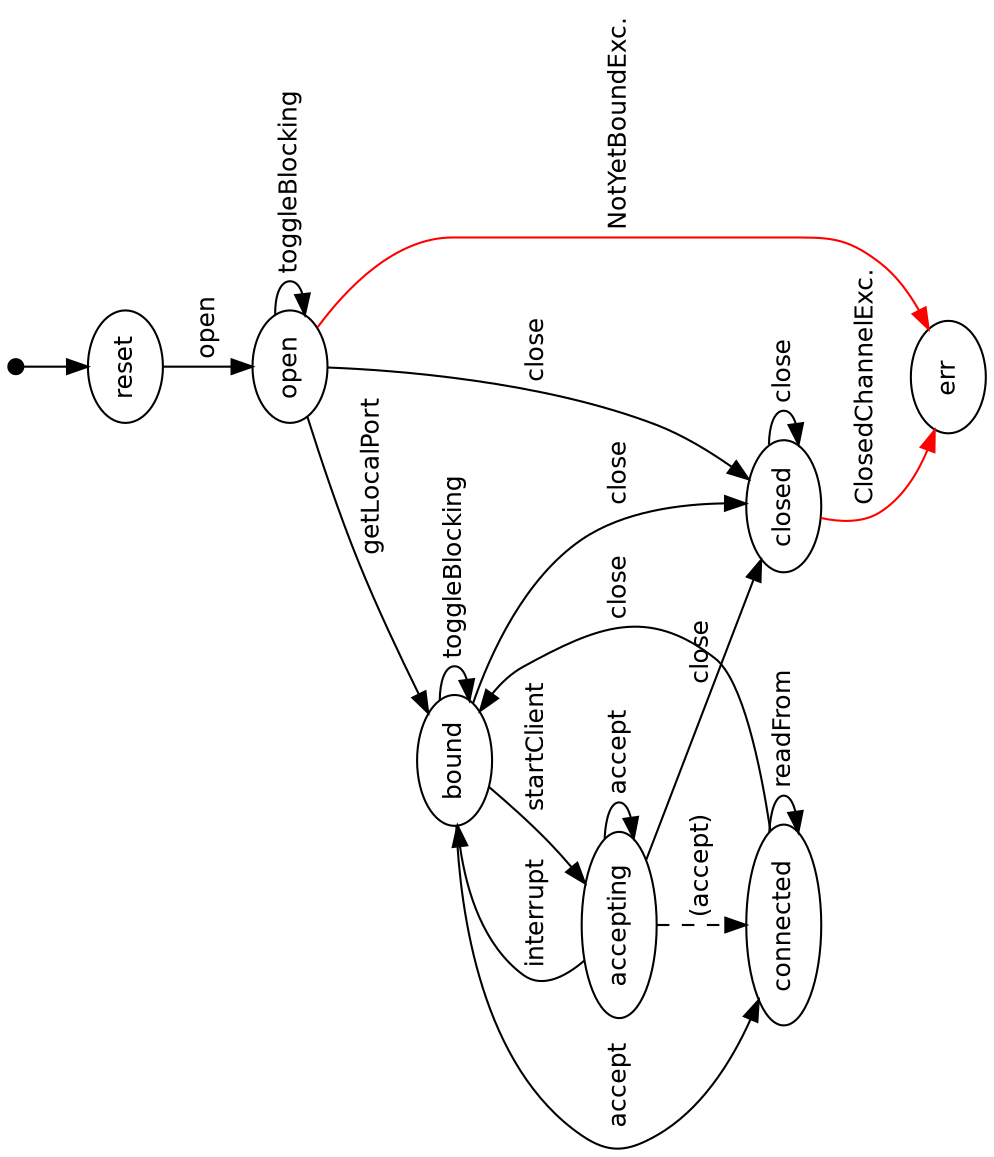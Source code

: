 digraph model {
  orientation = landscape;
  graph [ rankdir = "TB", ranksep="0.4", nodesep="0.2" ];
  node [ fontname = "Helvetica", fontsize="12.0", margin="0.07" ];
  edge [ fontname = "Helvetica", fontsize="12.0", margin="0.05" ];
  "" [ shape = "point", height="0.1" ];
  "" -> reset
  reset	-> open [ label = " open " ]; // done
  open	-> open [ label = " toggleBlocking " ]; // done
  open	-> bound [ label = " getLocalPort " ]; // done
  bound	-> bound [ label = " toggleBlocking " ]; // done
  open	-> err [ label = " NotYetBoundExc. " color = "red" ]; // done
  bound	-> connected [ label = " accept " ]; // done
  bound	-> accepting [ label = " startClient " ]; // done
  accepting	-> accepting [ label = " accept " ]; // done
  accepting	-> connected [ label = " (accept) " style = "dashed" ]; // done
  connected	-> connected [ label = " readFrom " ]; // done
  connected	-> bound [ label = " close " ]; // done
  accepting	-> bound [ label = " interrupt " ]; // done
  open	-> closed [ label = " close " ]; // done
  bound	-> closed [ label = " close " ]; // done
  accepting	-> closed [ label = " close " ]; // done
  closed	-> closed [ label = " close " ]; // done
  closed	-> err [ label = " ClosedChannelExc. " color = "red" ]; // done
}
